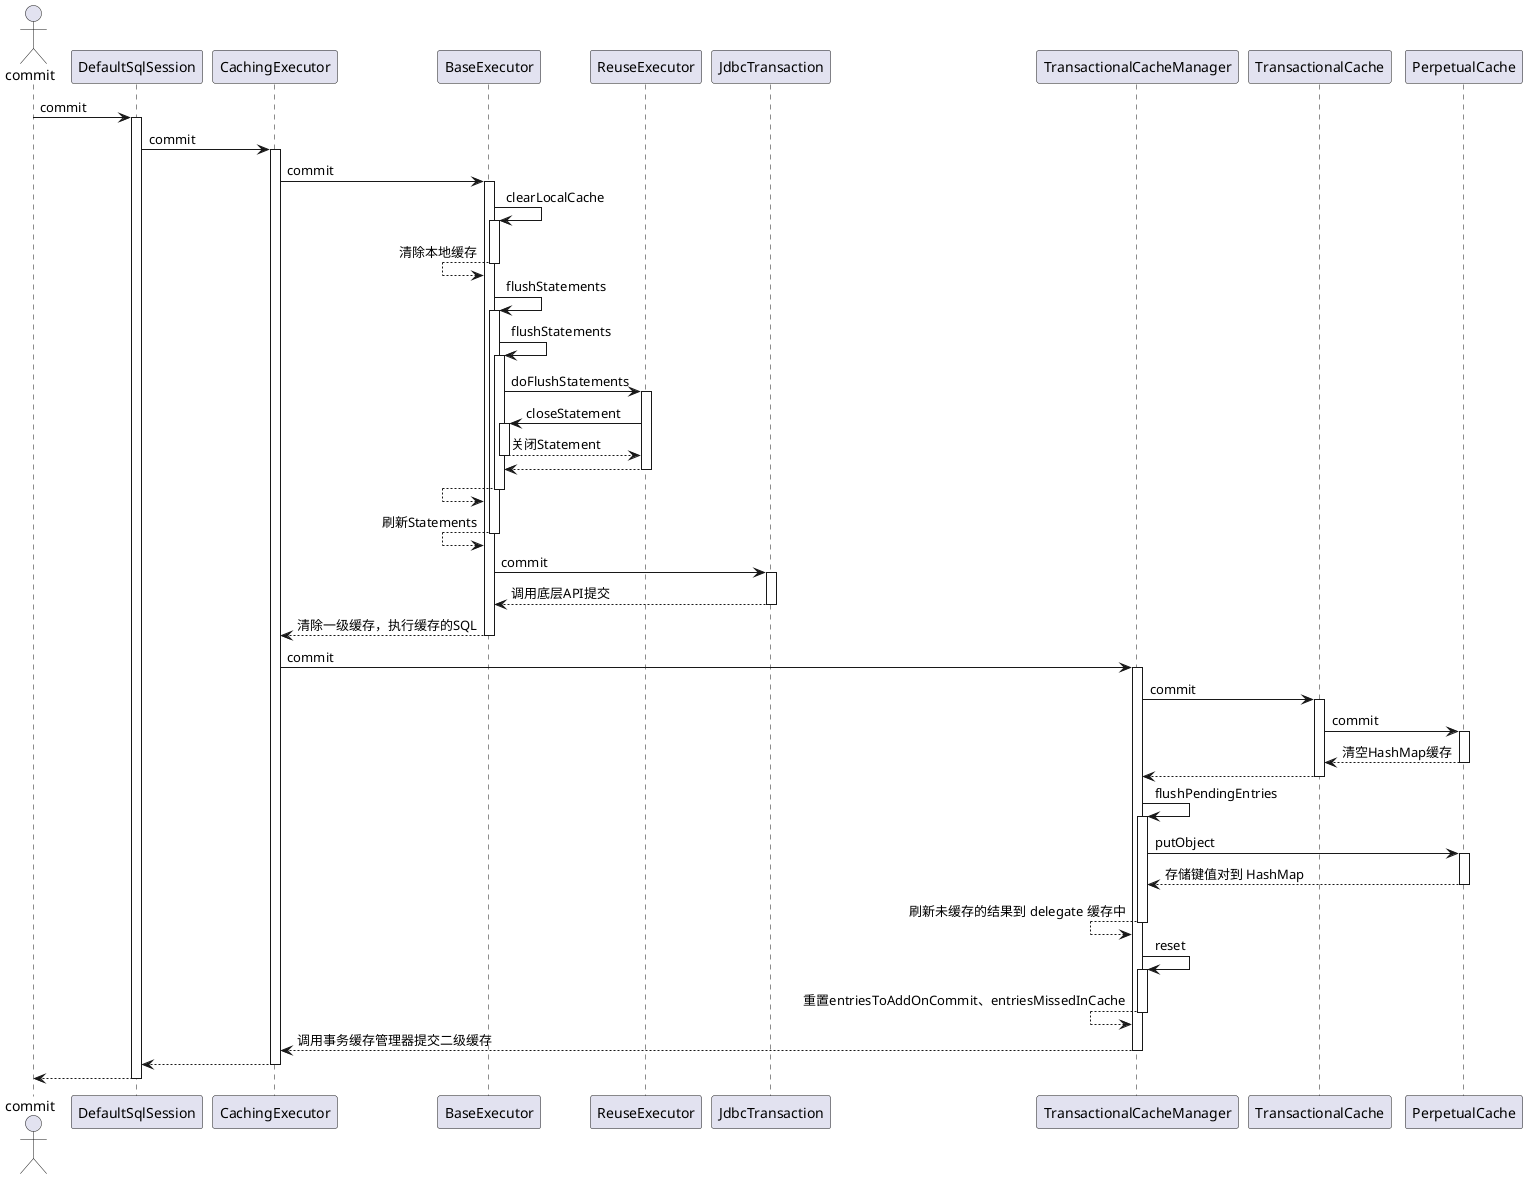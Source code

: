 @startuml
actor commit
commit -> DefaultSqlSession: commit
activate DefaultSqlSession

    DefaultSqlSession -> CachingExecutor: commit
    activate CachingExecutor

        CachingExecutor -> BaseExecutor: commit
        activate BaseExecutor
            BaseExecutor -> BaseExecutor: clearLocalCache
            activate BaseExecutor
            BaseExecutor <-- BaseExecutor: 清除本地缓存
            deactivate BaseExecutor

            BaseExecutor -> BaseExecutor: flushStatements
            activate BaseExecutor
                BaseExecutor -> BaseExecutor: flushStatements
                activate BaseExecutor
                      BaseExecutor -> ReuseExecutor: doFlushStatements
                      activate ReuseExecutor
                        ReuseExecutor -> BaseExecutor: closeStatement
                        activate BaseExecutor
                        ReuseExecutor <-- BaseExecutor: 关闭Statement
                        deactivate BaseExecutor
                      BaseExecutor <-- ReuseExecutor:
                      deactivate ReuseExecutor
                BaseExecutor <-- BaseExecutor:
                deactivate BaseExecutor
            BaseExecutor <-- BaseExecutor: 刷新Statements
            deactivate BaseExecutor

            BaseExecutor -> JdbcTransaction: commit
            activate JdbcTransaction
            BaseExecutor <-- JdbcTransaction: 调用底层API提交
            deactivate JdbcTransaction

        CachingExecutor <-- BaseExecutor: 清除一级缓存，执行缓存的SQL
        deactivate BaseExecutor

        CachingExecutor -> TransactionalCacheManager: commit
        activate TransactionalCacheManager
            TransactionalCacheManager -> TransactionalCache: commit
            activate TransactionalCache
                TransactionalCache -> PerpetualCache: commit
                activate PerpetualCache
                TransactionalCache <-- PerpetualCache: 清空HashMap缓存
                deactivate PerpetualCache
            TransactionalCacheManager <-- TransactionalCache:
            deactivate TransactionalCache

            TransactionalCacheManager -> TransactionalCacheManager: flushPendingEntries
            activate TransactionalCacheManager
                TransactionalCacheManager -> PerpetualCache: putObject
                activate PerpetualCache
                TransactionalCacheManager <-- PerpetualCache: 存储键值对到 HashMap
                deactivate PerpetualCache
            TransactionalCacheManager <-- TransactionalCacheManager: 刷新未缓存的结果到 delegate 缓存中
            deactivate TransactionalCacheManager

             TransactionalCacheManager -> TransactionalCacheManager: reset
             activate TransactionalCacheManager
             TransactionalCacheManager <-- TransactionalCacheManager: 重置entriesToAddOnCommit、entriesMissedInCache
             deactivate TransactionalCacheManager
        CachingExecutor <-- TransactionalCacheManager: 调用事务缓存管理器提交二级缓存
        deactivate TransactionalCacheManager

    DefaultSqlSession <-- CachingExecutor:
    deactivate CachingExecutor

commit <-- DefaultSqlSession:
deactivate DefaultSqlSession
@enduml